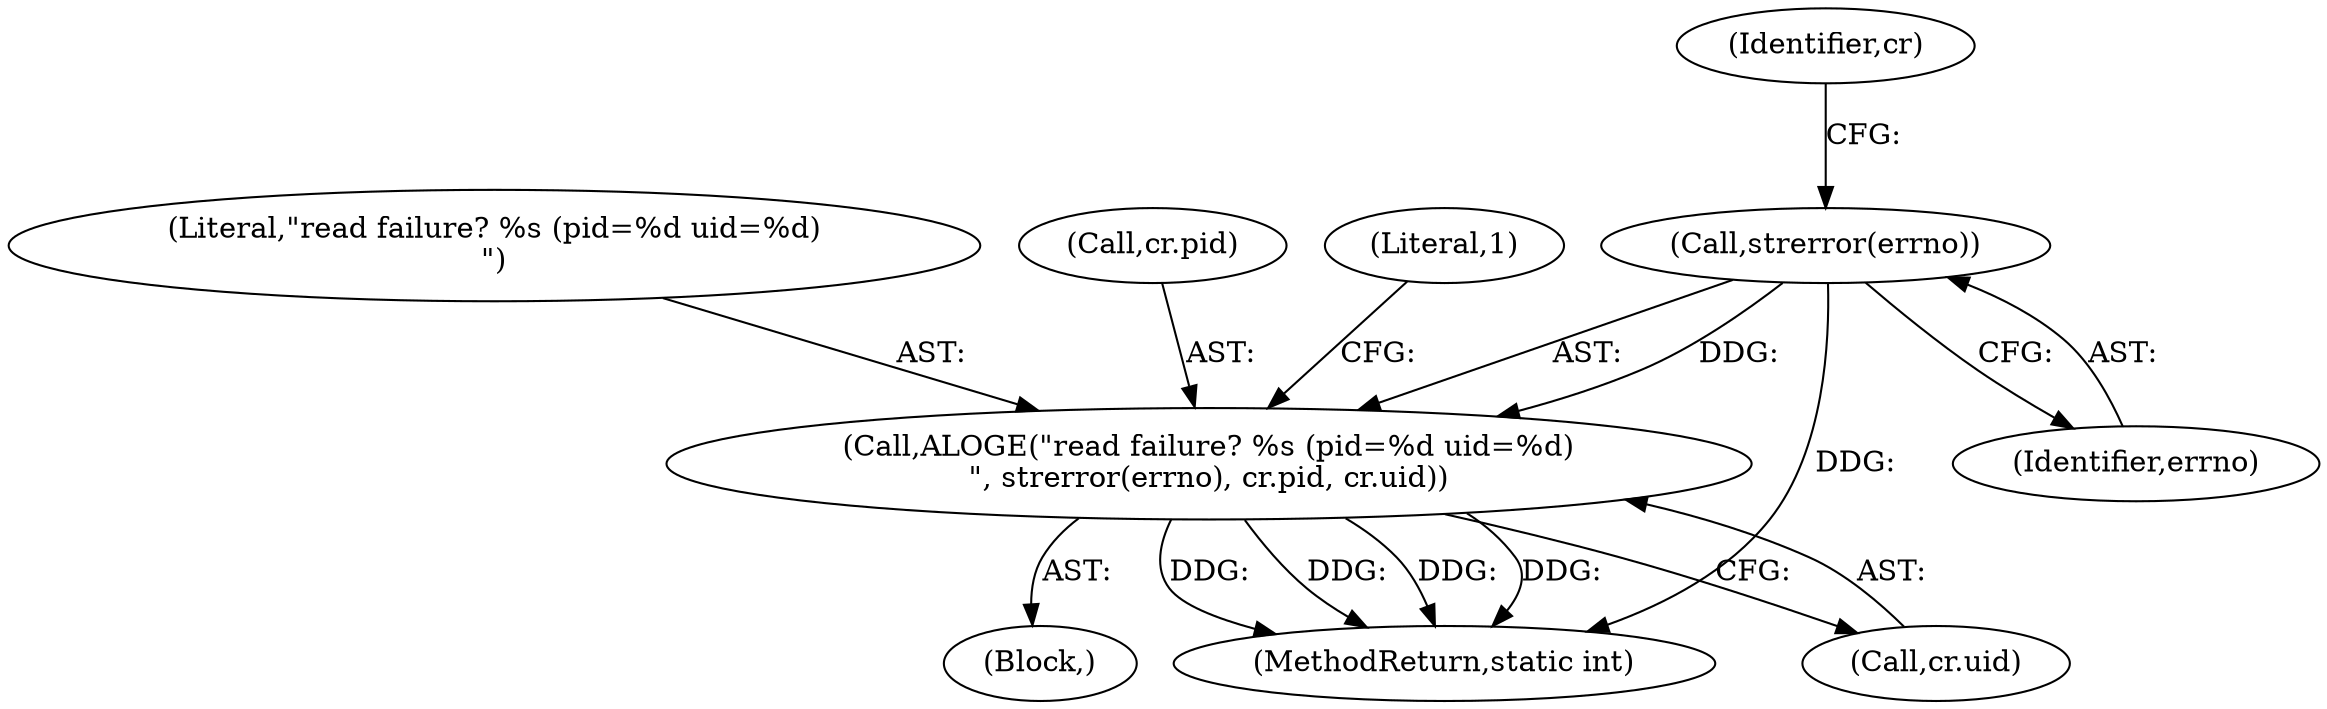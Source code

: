 digraph "0_Android_d7603583f90c2bc6074a4ee2886bd28082d7c65b_0@API" {
"1000206" [label="(Call,strerror(errno))"];
"1000204" [label="(Call,ALOGE(\"read failure? %s (pid=%d uid=%d)\n\", strerror(errno), cr.pid, cr.uid))"];
"1000209" [label="(Identifier,cr)"];
"1000204" [label="(Call,ALOGE(\"read failure? %s (pid=%d uid=%d)\n\", strerror(errno), cr.pid, cr.uid))"];
"1000207" [label="(Identifier,errno)"];
"1000203" [label="(Block,)"];
"1000205" [label="(Literal,\"read failure? %s (pid=%d uid=%d)\n\")"];
"1000380" [label="(MethodReturn,static int)"];
"1000208" [label="(Call,cr.pid)"];
"1000216" [label="(Literal,1)"];
"1000211" [label="(Call,cr.uid)"];
"1000206" [label="(Call,strerror(errno))"];
"1000206" -> "1000204"  [label="AST: "];
"1000206" -> "1000207"  [label="CFG: "];
"1000207" -> "1000206"  [label="AST: "];
"1000209" -> "1000206"  [label="CFG: "];
"1000206" -> "1000380"  [label="DDG: "];
"1000206" -> "1000204"  [label="DDG: "];
"1000204" -> "1000203"  [label="AST: "];
"1000204" -> "1000211"  [label="CFG: "];
"1000205" -> "1000204"  [label="AST: "];
"1000208" -> "1000204"  [label="AST: "];
"1000211" -> "1000204"  [label="AST: "];
"1000216" -> "1000204"  [label="CFG: "];
"1000204" -> "1000380"  [label="DDG: "];
"1000204" -> "1000380"  [label="DDG: "];
"1000204" -> "1000380"  [label="DDG: "];
"1000204" -> "1000380"  [label="DDG: "];
}
